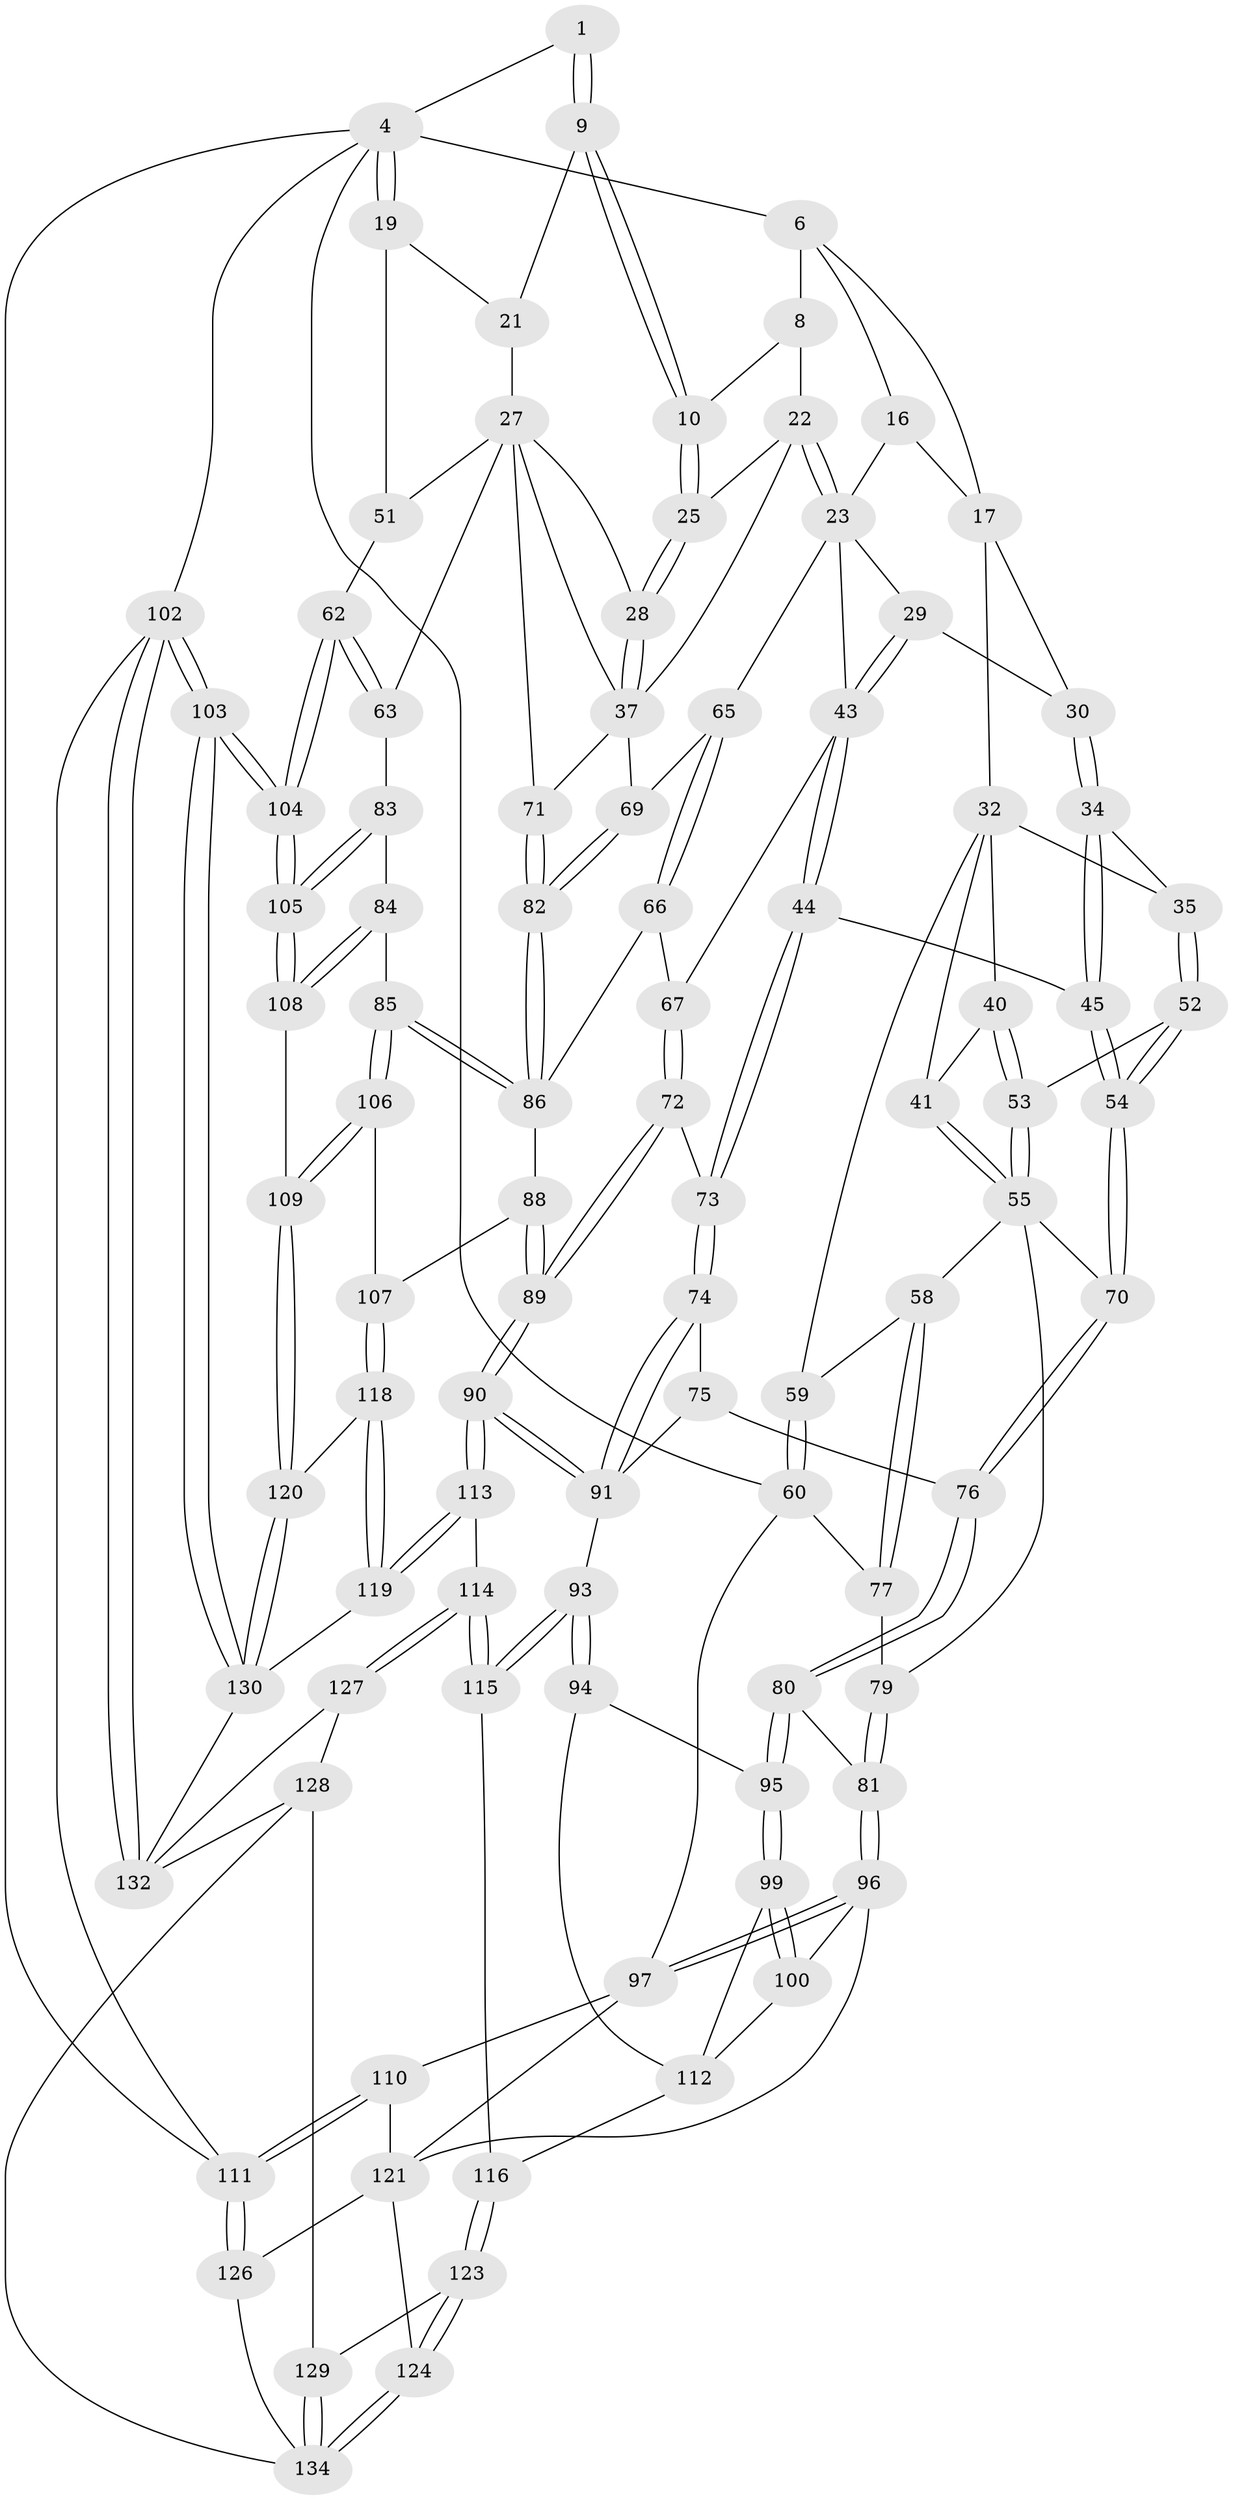 // original degree distribution, {3: 0.022058823529411766, 4: 0.21323529411764705, 6: 0.21323529411764705, 5: 0.5514705882352942}
// Generated by graph-tools (version 1.1) at 2025/21/03/04/25 18:21:08]
// undirected, 95 vertices, 227 edges
graph export_dot {
graph [start="1"]
  node [color=gray90,style=filled];
  1 [pos="+0.7776977998565574+0",super="+2"];
  4 [pos="+1+0",super="+5"];
  6 [pos="+0+0",super="+7"];
  8 [pos="+0.6824681011872341+0",super="+11"];
  9 [pos="+0.8075792941143966+0.04997255626314153",super="+13"];
  10 [pos="+0.7805552772734952+0.12134554809236676"];
  16 [pos="+0.48338389986210273+0.021457468747858813"];
  17 [pos="+0.3423910060118455+0.13931712719786568",super="+31+18"];
  19 [pos="+1+0.21681185559751937",super="+20"];
  21 [pos="+0.9975883677673625+0.2063354158857644"];
  22 [pos="+0.6493014880076696+0.20182183755336547",super="+26"];
  23 [pos="+0.6295606691188843+0.2128078694156057",super="+24+46"];
  25 [pos="+0.7677113494428072+0.1733079181896665"];
  27 [pos="+0.9808350767648061+0.21213691721076597",super="+48"];
  28 [pos="+0.9316146063922134+0.21954248619530825"];
  29 [pos="+0.4291921637237668+0.23788107539647338"];
  30 [pos="+0.3778417314141234+0.22825317628914543"];
  32 [pos="+0+0",super="+42+33"];
  34 [pos="+0.350371082345594+0.2640164658848928"];
  35 [pos="+0.31152832354053456+0.29711452271338845"];
  37 [pos="+0.8527284178853409+0.3738262981520944",super="+38"];
  40 [pos="+0.19636982174621395+0.3223397259207428"];
  41 [pos="+0.1752620258300709+0.33735579146670924"];
  43 [pos="+0.4753120298022543+0.3987957998263418",super="+47"];
  44 [pos="+0.43214569896175514+0.42292950110299155"];
  45 [pos="+0.4194953982720347+0.4260394534462281"];
  51 [pos="+0.9512726350633213+0.3927307242775008",super="+61"];
  52 [pos="+0.3001088701074355+0.3830579239046964"];
  53 [pos="+0.26333574617862154+0.379870300010747"];
  54 [pos="+0.341745498993154+0.463513530845897"];
  55 [pos="+0.18386498202974172+0.408651109225019",super="+56"];
  58 [pos="+0.09935454001154899+0.450188800387836"];
  59 [pos="+0.07177931699543658+0.3732748052763757"];
  60 [pos="+0+0.5095594158259721",super="+78"];
  62 [pos="+1+0.5919051369642928"];
  63 [pos="+0.9588706522823598+0.5188061154910627"];
  65 [pos="+0.6992725105749954+0.521394778223154"];
  66 [pos="+0.6585748541879294+0.5405679893757394"];
  67 [pos="+0.5844802674226292+0.5425085151933491"];
  69 [pos="+0.7444962816811641+0.5283366447591389"];
  70 [pos="+0.33071707445036236+0.4884373534547256"];
  71 [pos="+0.9394351107712643+0.5075445547325763"];
  72 [pos="+0.5714879030128188+0.5544650867093341"];
  73 [pos="+0.498356522279249+0.5744947760612251"];
  74 [pos="+0.4868948759746717+0.5818033202479764"];
  75 [pos="+0.3802964237539709+0.5766403610447087"];
  76 [pos="+0.33476757195664947+0.5532749272097325"];
  77 [pos="+0+0.5109117197653572"];
  79 [pos="+0.1314532722182169+0.5753808122720028"];
  80 [pos="+0.2828155681041253+0.6075716948442124"];
  81 [pos="+0.1366921127273138+0.5932469988172354"];
  82 [pos="+0.7696095451422005+0.5558016946412696"];
  83 [pos="+0.8523948495786317+0.6438725014621558"];
  84 [pos="+0.8289234010437678+0.6432704840315587"];
  85 [pos="+0.8234057983074847+0.6425946944227735"];
  86 [pos="+0.7935660861537547+0.6048307988938799",super="+87"];
  88 [pos="+0.6591465040416432+0.7344690463384459"];
  89 [pos="+0.5868953420410655+0.7502070115712445"];
  90 [pos="+0.579093861710923+0.7559369691041234"];
  91 [pos="+0.48352534764314287+0.7144551090380601",super="+92"];
  93 [pos="+0.4090955317448685+0.7371615148184798"];
  94 [pos="+0.3539542033856269+0.7289666083882193"];
  95 [pos="+0.2834175968664696+0.6194961222488836"];
  96 [pos="+0.09592514140164667+0.6708149523560787",super="+101"];
  97 [pos="+0+0.7164256063463907",super="+98"];
  99 [pos="+0.22298273020547194+0.7507225455887159"];
  100 [pos="+0.1965447760901661+0.7644233897615137"];
  102 [pos="+1+1"];
  103 [pos="+1+1"];
  104 [pos="+1+0.8049480355521276"];
  105 [pos="+1+0.7817044645597454"];
  106 [pos="+0.7878772568866037+0.7000062241958575"];
  107 [pos="+0.7043988298923165+0.7513349193021279"];
  108 [pos="+0.878008622535711+0.8227257667027289"];
  109 [pos="+0.8637166996259918+0.8272899538531487"];
  110 [pos="+0+1"];
  111 [pos="+0+1"];
  112 [pos="+0.30334584661648367+0.7649994547483231",super="+117"];
  113 [pos="+0.569614863107116+0.8048031841678858"];
  114 [pos="+0.46467441630436956+0.8813264650929695"];
  115 [pos="+0.40749397527512865+0.8224049335518716"];
  116 [pos="+0.32317048332784115+0.8507095132351156"];
  118 [pos="+0.7102341601928863+0.7625216097995549"];
  119 [pos="+0.6443540115644661+0.9296555515567043"];
  120 [pos="+0.797673205331001+0.8767889253413015"];
  121 [pos="+0.17511612497482562+0.8166040042288938",super="+122+125"];
  123 [pos="+0.30914080348406253+0.8750502303800866"];
  124 [pos="+0.2717413396904976+0.9047139793093227"];
  126 [pos="+0+1"];
  127 [pos="+0.4641466685033751+0.8855041231185441"];
  128 [pos="+0.4184736353845725+0.9224563863540987",super="+135"];
  129 [pos="+0.399689903908898+0.9229819011674804"];
  130 [pos="+0.7950401290602157+0.8847479077200651",super="+131"];
  132 [pos="+0.6809709441867551+1",super="+133"];
  134 [pos="+0.3193041368126482+0.9798721963070145",super="+136"];
  1 -- 9 [weight=2];
  1 -- 9;
  1 -- 4;
  4 -- 19;
  4 -- 19;
  4 -- 102;
  4 -- 111;
  4 -- 60;
  4 -- 6;
  6 -- 17;
  6 -- 8 [weight=2];
  6 -- 16;
  8 -- 10;
  8 -- 22;
  9 -- 10;
  9 -- 10;
  9 -- 21;
  10 -- 25;
  10 -- 25;
  16 -- 17;
  16 -- 23;
  17 -- 30;
  17 -- 32;
  19 -- 51 [weight=2];
  19 -- 21;
  21 -- 27;
  22 -- 23 [weight=2];
  22 -- 23;
  22 -- 25;
  22 -- 37;
  23 -- 29;
  23 -- 65;
  23 -- 43;
  25 -- 28;
  25 -- 28;
  27 -- 28;
  27 -- 51;
  27 -- 37;
  27 -- 71;
  27 -- 63;
  28 -- 37;
  28 -- 37;
  29 -- 30;
  29 -- 43;
  29 -- 43;
  30 -- 34;
  30 -- 34;
  32 -- 41;
  32 -- 59;
  32 -- 40;
  32 -- 35;
  34 -- 35;
  34 -- 45;
  34 -- 45;
  35 -- 52;
  35 -- 52;
  37 -- 69;
  37 -- 71;
  40 -- 41;
  40 -- 53;
  40 -- 53;
  41 -- 55;
  41 -- 55;
  43 -- 44;
  43 -- 44;
  43 -- 67;
  44 -- 45;
  44 -- 73;
  44 -- 73;
  45 -- 54;
  45 -- 54;
  51 -- 62;
  52 -- 53;
  52 -- 54;
  52 -- 54;
  53 -- 55;
  53 -- 55;
  54 -- 70;
  54 -- 70;
  55 -- 58;
  55 -- 79;
  55 -- 70;
  58 -- 59;
  58 -- 77;
  58 -- 77;
  59 -- 60;
  59 -- 60;
  60 -- 77;
  60 -- 97;
  62 -- 63;
  62 -- 63;
  62 -- 104;
  62 -- 104;
  63 -- 83;
  65 -- 66;
  65 -- 66;
  65 -- 69;
  66 -- 67;
  66 -- 86;
  67 -- 72;
  67 -- 72;
  69 -- 82;
  69 -- 82;
  70 -- 76;
  70 -- 76;
  71 -- 82;
  71 -- 82;
  72 -- 73;
  72 -- 89;
  72 -- 89;
  73 -- 74;
  73 -- 74;
  74 -- 75;
  74 -- 91;
  74 -- 91;
  75 -- 76;
  75 -- 91;
  76 -- 80;
  76 -- 80;
  77 -- 79;
  79 -- 81;
  79 -- 81;
  80 -- 81;
  80 -- 95;
  80 -- 95;
  81 -- 96;
  81 -- 96;
  82 -- 86;
  82 -- 86;
  83 -- 84;
  83 -- 105;
  83 -- 105;
  84 -- 85;
  84 -- 108;
  84 -- 108;
  85 -- 86;
  85 -- 86;
  85 -- 106;
  85 -- 106;
  86 -- 88;
  88 -- 89;
  88 -- 89;
  88 -- 107;
  89 -- 90;
  89 -- 90;
  90 -- 91;
  90 -- 91;
  90 -- 113;
  90 -- 113;
  91 -- 93;
  93 -- 94;
  93 -- 94;
  93 -- 115;
  93 -- 115;
  94 -- 95;
  94 -- 112;
  95 -- 99;
  95 -- 99;
  96 -- 97;
  96 -- 97;
  96 -- 121;
  96 -- 100;
  97 -- 110;
  97 -- 121;
  99 -- 100;
  99 -- 100;
  99 -- 112;
  100 -- 112;
  102 -- 103;
  102 -- 103;
  102 -- 132;
  102 -- 132;
  102 -- 111;
  103 -- 104;
  103 -- 104;
  103 -- 130;
  103 -- 130;
  104 -- 105;
  104 -- 105;
  105 -- 108;
  105 -- 108;
  106 -- 107;
  106 -- 109;
  106 -- 109;
  107 -- 118;
  107 -- 118;
  108 -- 109;
  109 -- 120;
  109 -- 120;
  110 -- 111;
  110 -- 111;
  110 -- 121;
  111 -- 126;
  111 -- 126;
  112 -- 116;
  113 -- 114;
  113 -- 119;
  113 -- 119;
  114 -- 115;
  114 -- 115;
  114 -- 127;
  114 -- 127;
  115 -- 116;
  116 -- 123;
  116 -- 123;
  118 -- 119;
  118 -- 119;
  118 -- 120;
  119 -- 130;
  120 -- 130;
  120 -- 130;
  121 -- 124;
  121 -- 126;
  123 -- 124;
  123 -- 124;
  123 -- 129;
  124 -- 134;
  124 -- 134;
  126 -- 134;
  127 -- 128;
  127 -- 132;
  128 -- 129;
  128 -- 134;
  128 -- 132;
  129 -- 134;
  129 -- 134;
  130 -- 132;
}
